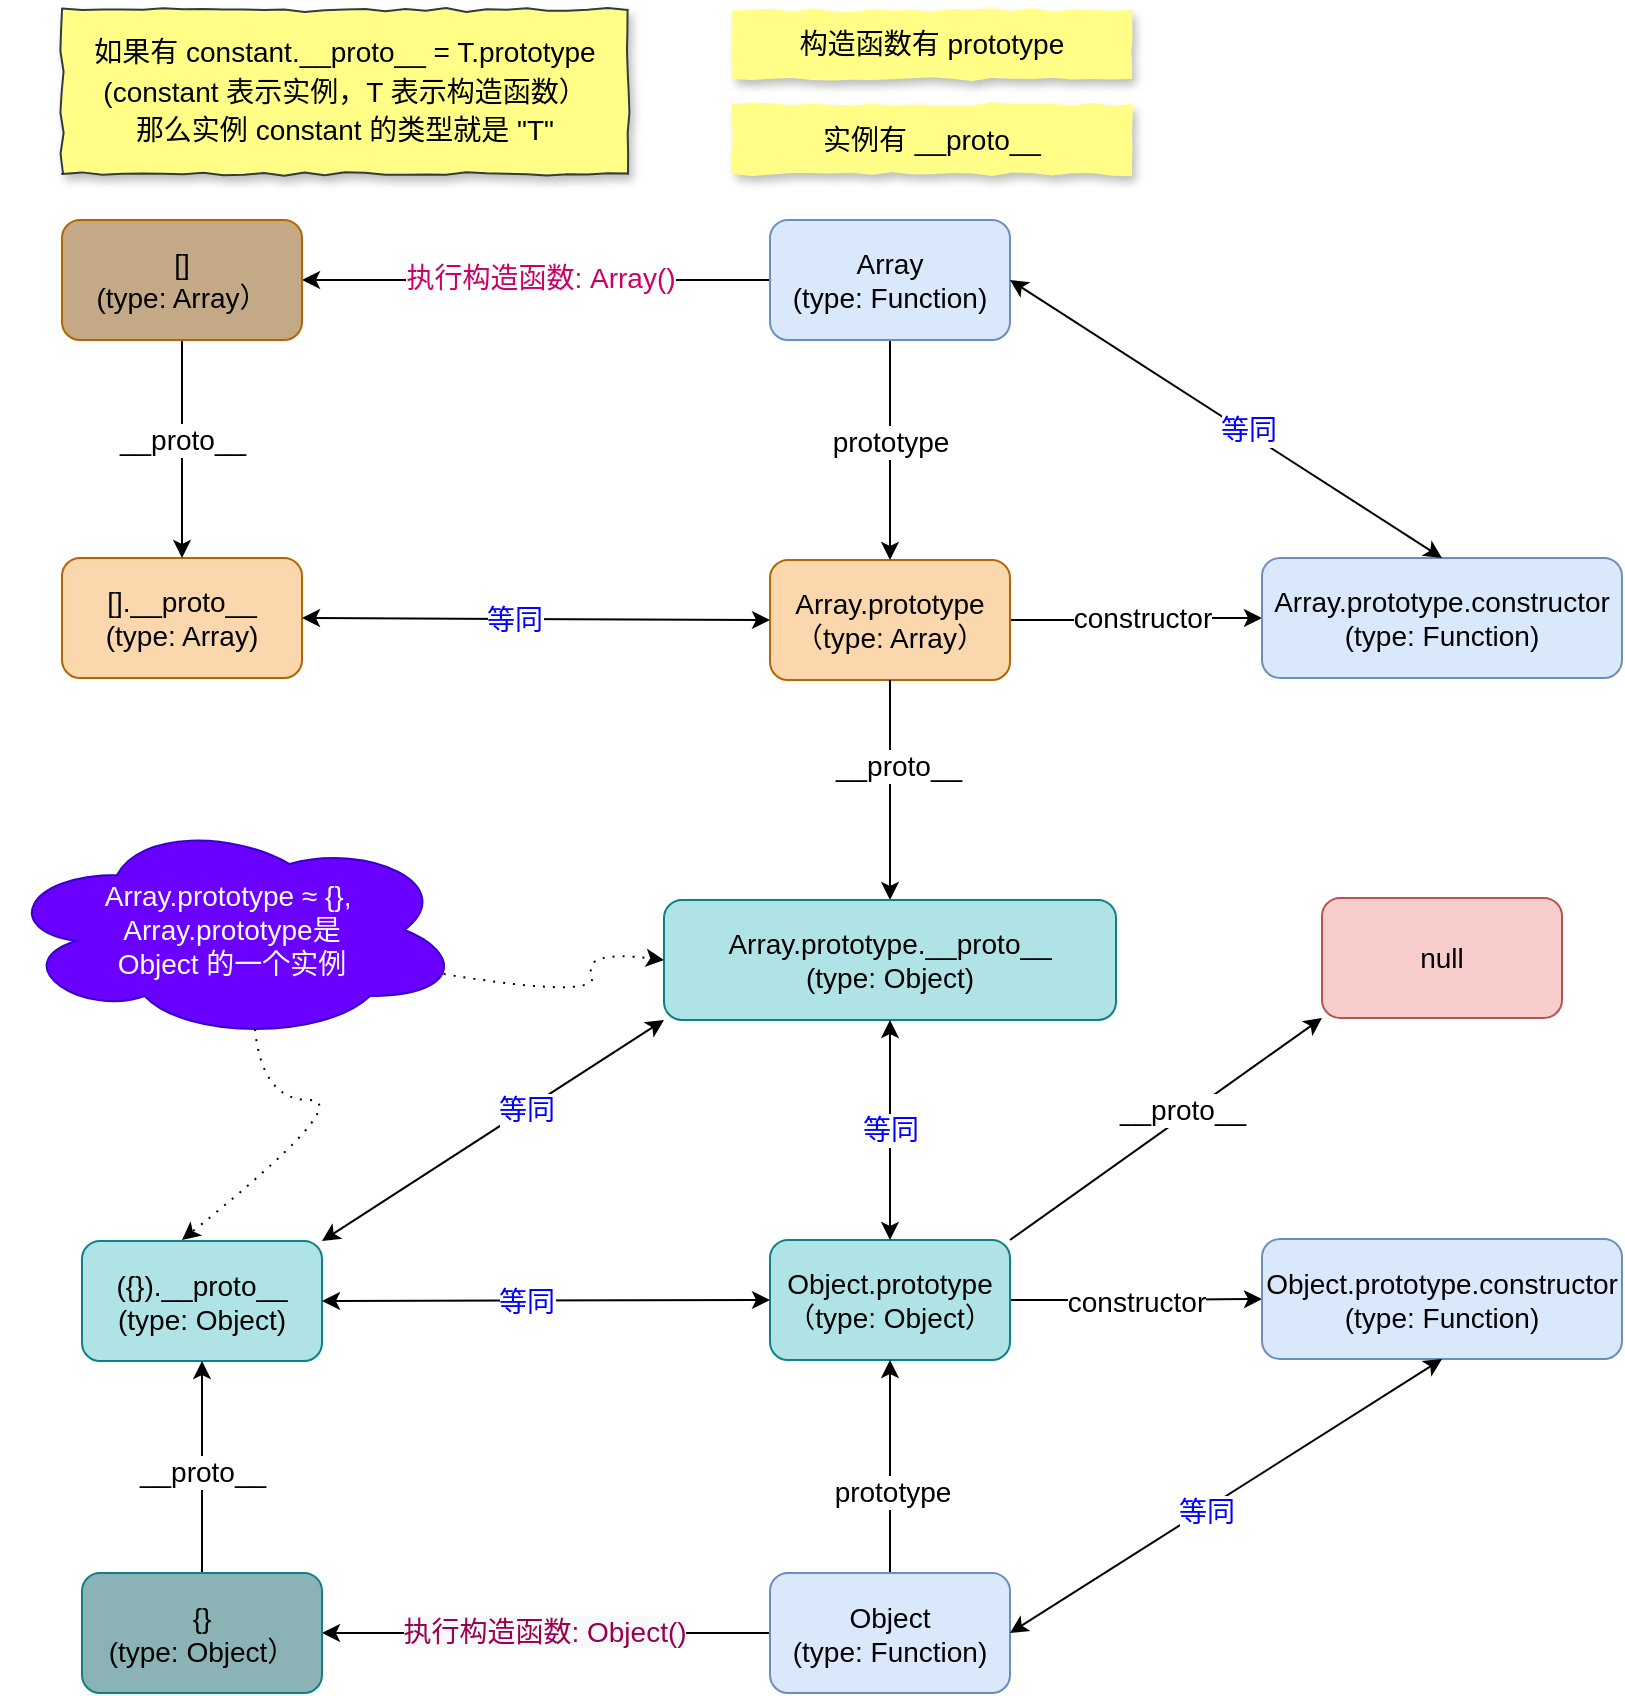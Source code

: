 <mxfile version="13.2.1" type="github"><diagram id="6fuhQ4RdPYM4thEtF7IS" name="Page-1"><mxGraphModel dx="2505" dy="1992" grid="0" gridSize="10" guides="1" tooltips="1" connect="1" arrows="1" fold="1" page="0" pageScale="1" pageWidth="1169" pageHeight="827" math="0" shadow="0"><root><mxCell id="0"/><mxCell id="1" parent="0"/><mxCell id="Vpr_0Vm7B1T0yCGiBSrG-17" style="edgeStyle=orthogonalEdgeStyle;rounded=0;orthogonalLoop=1;jettySize=auto;html=1;exitX=1;exitY=0.5;exitDx=0;exitDy=0;spacing=2;fontSize=14;" edge="1" parent="1" source="Vpr_0Vm7B1T0yCGiBSrG-1" target="Vpr_0Vm7B1T0yCGiBSrG-16"><mxGeometry relative="1" as="geometry"/></mxCell><mxCell id="Vpr_0Vm7B1T0yCGiBSrG-52" value="constructor" style="edgeLabel;html=1;align=center;verticalAlign=middle;resizable=0;points=[];fontSize=14;" vertex="1" connectable="0" parent="Vpr_0Vm7B1T0yCGiBSrG-17"><mxGeometry x="-0.273" y="-2" relative="1" as="geometry"><mxPoint x="20.17" y="-3" as="offset"/></mxGeometry></mxCell><mxCell id="Vpr_0Vm7B1T0yCGiBSrG-1" value="Array.prototype&lt;br style=&quot;font-size: 14px;&quot;&gt;（type: Array）" style="rounded=1;whiteSpace=wrap;html=1;spacing=2;fontSize=14;fillColor=#fad7ac;strokeColor=#b46504;" vertex="1" parent="1"><mxGeometry x="354" y="210" width="120" height="60" as="geometry"/></mxCell><mxCell id="Vpr_0Vm7B1T0yCGiBSrG-2" value="[].__proto__&lt;br style=&quot;font-size: 14px;&quot;&gt;(type: Array)" style="rounded=1;whiteSpace=wrap;html=1;spacing=2;fontSize=14;fillColor=#fad7ac;strokeColor=#b46504;" vertex="1" parent="1"><mxGeometry y="209" width="120" height="60" as="geometry"/></mxCell><mxCell id="Vpr_0Vm7B1T0yCGiBSrG-9" value="a" style="edgeStyle=orthogonalEdgeStyle;rounded=0;orthogonalLoop=1;jettySize=auto;html=1;exitX=0;exitY=0.5;exitDx=0;exitDy=0;entryX=1;entryY=0.5;entryDx=0;entryDy=0;spacing=2;fontSize=14;" edge="1" parent="1" source="Vpr_0Vm7B1T0yCGiBSrG-3" target="Vpr_0Vm7B1T0yCGiBSrG-7"><mxGeometry relative="1" as="geometry"/></mxCell><mxCell id="Vpr_0Vm7B1T0yCGiBSrG-10" value="执行构造函数: Array()" style="edgeLabel;html=1;align=center;verticalAlign=middle;resizable=0;points=[];spacing=2;fontSize=14;fontColor=#CC0066;" vertex="1" connectable="0" parent="Vpr_0Vm7B1T0yCGiBSrG-9"><mxGeometry x="0.193" y="-1" relative="1" as="geometry"><mxPoint x="24" as="offset"/></mxGeometry></mxCell><mxCell id="Vpr_0Vm7B1T0yCGiBSrG-13" style="edgeStyle=orthogonalEdgeStyle;rounded=0;orthogonalLoop=1;jettySize=auto;html=1;exitX=0.5;exitY=1;exitDx=0;exitDy=0;entryX=0.5;entryY=0;entryDx=0;entryDy=0;spacing=2;fontSize=14;" edge="1" parent="1" source="Vpr_0Vm7B1T0yCGiBSrG-3" target="Vpr_0Vm7B1T0yCGiBSrG-1"><mxGeometry relative="1" as="geometry"/></mxCell><mxCell id="Vpr_0Vm7B1T0yCGiBSrG-14" value="prototype" style="edgeLabel;html=1;align=center;verticalAlign=middle;resizable=0;points=[];spacing=2;fontSize=14;" vertex="1" connectable="0" parent="Vpr_0Vm7B1T0yCGiBSrG-13"><mxGeometry x="-0.236" y="-1" relative="1" as="geometry"><mxPoint x="1" y="8.33" as="offset"/></mxGeometry></mxCell><mxCell id="Vpr_0Vm7B1T0yCGiBSrG-3" value="Array&lt;br style=&quot;font-size: 14px;&quot;&gt;(type: Function)" style="rounded=1;whiteSpace=wrap;html=1;spacing=2;fontSize=14;fillColor=#dae8fc;strokeColor=#6c8ebf;" vertex="1" parent="1"><mxGeometry x="354" y="40" width="120" height="60" as="geometry"/></mxCell><mxCell id="Vpr_0Vm7B1T0yCGiBSrG-4" value="" style="endArrow=classic;startArrow=classic;html=1;exitX=1;exitY=0.5;exitDx=0;exitDy=0;entryX=0;entryY=0.5;entryDx=0;entryDy=0;spacing=2;fontSize=14;" edge="1" parent="1" source="Vpr_0Vm7B1T0yCGiBSrG-2" target="Vpr_0Vm7B1T0yCGiBSrG-1"><mxGeometry width="50" height="50" relative="1" as="geometry"><mxPoint x="304" y="290" as="sourcePoint"/><mxPoint x="354" y="240" as="targetPoint"/></mxGeometry></mxCell><mxCell id="Vpr_0Vm7B1T0yCGiBSrG-6" value="等同" style="edgeLabel;html=1;align=center;verticalAlign=middle;resizable=0;points=[];spacing=2;fontSize=14;fontColor=#0000FF;" vertex="1" connectable="0" parent="Vpr_0Vm7B1T0yCGiBSrG-4"><mxGeometry x="-0.242" y="-1" relative="1" as="geometry"><mxPoint x="17" y="-1" as="offset"/></mxGeometry></mxCell><mxCell id="Vpr_0Vm7B1T0yCGiBSrG-11" style="edgeStyle=orthogonalEdgeStyle;rounded=0;orthogonalLoop=1;jettySize=auto;html=1;exitX=0.5;exitY=1;exitDx=0;exitDy=0;entryX=0.5;entryY=0;entryDx=0;entryDy=0;spacing=2;fontSize=14;" edge="1" parent="1" source="Vpr_0Vm7B1T0yCGiBSrG-7" target="Vpr_0Vm7B1T0yCGiBSrG-2"><mxGeometry relative="1" as="geometry"/></mxCell><mxCell id="Vpr_0Vm7B1T0yCGiBSrG-12" value="__proto__" style="edgeLabel;html=1;align=center;verticalAlign=middle;resizable=0;points=[];spacing=2;fontSize=14;" vertex="1" connectable="0" parent="Vpr_0Vm7B1T0yCGiBSrG-11"><mxGeometry x="0.309" y="1" relative="1" as="geometry"><mxPoint x="-1" y="-22" as="offset"/></mxGeometry></mxCell><mxCell id="Vpr_0Vm7B1T0yCGiBSrG-7" value="[]&lt;br style=&quot;font-size: 14px;&quot;&gt;(type: Array）" style="rounded=1;whiteSpace=wrap;html=1;spacing=2;fontSize=14;fillColor=#C4A987;strokeColor=#b46504;" vertex="1" parent="1"><mxGeometry y="40" width="120" height="60" as="geometry"/></mxCell><mxCell id="Vpr_0Vm7B1T0yCGiBSrG-8" value="" style="endArrow=classic;html=1;exitX=0.5;exitY=1;exitDx=0;exitDy=0;spacing=2;fontSize=14;" edge="1" parent="1" source="Vpr_0Vm7B1T0yCGiBSrG-1"><mxGeometry width="50" height="50" relative="1" as="geometry"><mxPoint x="470" y="590" as="sourcePoint"/><mxPoint x="414" y="380" as="targetPoint"/></mxGeometry></mxCell><mxCell id="Vpr_0Vm7B1T0yCGiBSrG-21" value="__proto__" style="edgeLabel;html=1;align=center;verticalAlign=middle;resizable=0;points=[];spacing=2;fontSize=14;" vertex="1" connectable="0" parent="Vpr_0Vm7B1T0yCGiBSrG-8"><mxGeometry x="-0.218" y="4" relative="1" as="geometry"><mxPoint as="offset"/></mxGeometry></mxCell><mxCell id="Vpr_0Vm7B1T0yCGiBSrG-16" value="Array.prototype.constructor&lt;br style=&quot;font-size: 14px;&quot;&gt;(type: Function)" style="rounded=1;whiteSpace=wrap;html=1;spacing=2;fontSize=14;fillColor=#dae8fc;strokeColor=#6c8ebf;" vertex="1" parent="1"><mxGeometry x="600" y="209" width="180" height="60" as="geometry"/></mxCell><mxCell id="Vpr_0Vm7B1T0yCGiBSrG-18" value="" style="endArrow=classic;startArrow=classic;html=1;exitX=0.5;exitY=0;exitDx=0;exitDy=0;entryX=1;entryY=0.5;entryDx=0;entryDy=0;spacing=2;fontSize=14;" edge="1" parent="1" source="Vpr_0Vm7B1T0yCGiBSrG-16" target="Vpr_0Vm7B1T0yCGiBSrG-3"><mxGeometry width="50" height="50" relative="1" as="geometry"><mxPoint x="580" y="160" as="sourcePoint"/><mxPoint x="630" y="110" as="targetPoint"/></mxGeometry></mxCell><mxCell id="Vpr_0Vm7B1T0yCGiBSrG-19" value="等同" style="edgeLabel;html=1;align=center;verticalAlign=middle;resizable=0;points=[];spacing=2;fontSize=14;fontColor=#0000FF;" vertex="1" connectable="0" parent="Vpr_0Vm7B1T0yCGiBSrG-18"><mxGeometry x="-0.093" y="-1" relative="1" as="geometry"><mxPoint as="offset"/></mxGeometry></mxCell><mxCell id="Vpr_0Vm7B1T0yCGiBSrG-46" style="edgeStyle=orthogonalEdgeStyle;rounded=0;orthogonalLoop=1;jettySize=auto;html=1;exitX=1;exitY=0.5;exitDx=0;exitDy=0;entryX=0;entryY=0.5;entryDx=0;entryDy=0;fontSize=14;" edge="1" parent="1" source="Vpr_0Vm7B1T0yCGiBSrG-23" target="Vpr_0Vm7B1T0yCGiBSrG-35"><mxGeometry relative="1" as="geometry"/></mxCell><mxCell id="Vpr_0Vm7B1T0yCGiBSrG-53" value="constructor" style="edgeLabel;html=1;align=center;verticalAlign=middle;resizable=0;points=[];fontSize=14;" vertex="1" connectable="0" parent="Vpr_0Vm7B1T0yCGiBSrG-46"><mxGeometry x="0.003" y="-13" relative="1" as="geometry"><mxPoint y="-12" as="offset"/></mxGeometry></mxCell><mxCell id="Vpr_0Vm7B1T0yCGiBSrG-23" value="Object.prototype&lt;br style=&quot;font-size: 14px;&quot;&gt;（type: Object）" style="rounded=1;whiteSpace=wrap;html=1;spacing=2;fontSize=14;fillColor=#b0e3e6;strokeColor=#0e8088;" vertex="1" parent="1"><mxGeometry x="354" y="550" width="120" height="60" as="geometry"/></mxCell><mxCell id="Vpr_0Vm7B1T0yCGiBSrG-24" value="({}).__proto__&lt;br style=&quot;font-size: 14px;&quot;&gt;(type: Object)" style="rounded=1;whiteSpace=wrap;html=1;spacing=2;fontSize=14;fillColor=#b0e3e6;strokeColor=#0e8088;" vertex="1" parent="1"><mxGeometry x="10" y="550.5" width="120" height="60" as="geometry"/></mxCell><mxCell id="Vpr_0Vm7B1T0yCGiBSrG-25" style="edgeStyle=orthogonalEdgeStyle;rounded=0;orthogonalLoop=1;jettySize=auto;html=1;exitX=0;exitY=0.5;exitDx=0;exitDy=0;entryX=1;entryY=0.5;entryDx=0;entryDy=0;spacing=2;fontSize=14;" edge="1" parent="1" source="Vpr_0Vm7B1T0yCGiBSrG-29" target="Vpr_0Vm7B1T0yCGiBSrG-34"><mxGeometry relative="1" as="geometry"/></mxCell><mxCell id="Vpr_0Vm7B1T0yCGiBSrG-26" value="&lt;span style=&quot;background-color: rgb(248 , 249 , 250)&quot;&gt;执行构造函数: Object()&lt;/span&gt;" style="edgeLabel;html=1;align=center;verticalAlign=middle;resizable=0;points=[];spacing=2;fontSize=14;fontColor=#99004D;" vertex="1" connectable="0" parent="Vpr_0Vm7B1T0yCGiBSrG-25"><mxGeometry x="0.193" y="-1" relative="1" as="geometry"><mxPoint x="20" as="offset"/></mxGeometry></mxCell><mxCell id="Vpr_0Vm7B1T0yCGiBSrG-27" style="edgeStyle=orthogonalEdgeStyle;rounded=0;orthogonalLoop=1;jettySize=auto;html=1;exitX=0.5;exitY=0;exitDx=0;exitDy=0;entryX=0.5;entryY=1;entryDx=0;entryDy=0;spacing=2;fontSize=14;" edge="1" parent="1" source="Vpr_0Vm7B1T0yCGiBSrG-29" target="Vpr_0Vm7B1T0yCGiBSrG-23"><mxGeometry relative="1" as="geometry"/></mxCell><mxCell id="Vpr_0Vm7B1T0yCGiBSrG-28" value="prototype" style="edgeLabel;html=1;align=center;verticalAlign=middle;resizable=0;points=[];spacing=2;fontSize=14;" vertex="1" connectable="0" parent="Vpr_0Vm7B1T0yCGiBSrG-27"><mxGeometry x="-0.236" y="-1" relative="1" as="geometry"><mxPoint as="offset"/></mxGeometry></mxCell><mxCell id="Vpr_0Vm7B1T0yCGiBSrG-29" value="Object&lt;br style=&quot;font-size: 14px;&quot;&gt;(type: Function)" style="rounded=1;whiteSpace=wrap;html=1;spacing=2;fontSize=14;fillColor=#dae8fc;strokeColor=#6c8ebf;" vertex="1" parent="1"><mxGeometry x="354" y="716.5" width="120" height="60" as="geometry"/></mxCell><mxCell id="Vpr_0Vm7B1T0yCGiBSrG-30" value="" style="endArrow=classic;startArrow=classic;html=1;exitX=1;exitY=0.5;exitDx=0;exitDy=0;entryX=0;entryY=0.5;entryDx=0;entryDy=0;spacing=2;fontSize=14;" edge="1" parent="1" source="Vpr_0Vm7B1T0yCGiBSrG-24" target="Vpr_0Vm7B1T0yCGiBSrG-23"><mxGeometry width="50" height="50" relative="1" as="geometry"><mxPoint x="304" y="796.5" as="sourcePoint"/><mxPoint x="354" y="746.5" as="targetPoint"/></mxGeometry></mxCell><mxCell id="Vpr_0Vm7B1T0yCGiBSrG-31" value="等同" style="edgeLabel;html=1;align=center;verticalAlign=middle;resizable=0;points=[];spacing=2;fontSize=14;fontColor=#0000FF;" vertex="1" connectable="0" parent="Vpr_0Vm7B1T0yCGiBSrG-30"><mxGeometry x="-0.242" y="-1" relative="1" as="geometry"><mxPoint x="17" y="-1" as="offset"/></mxGeometry></mxCell><mxCell id="Vpr_0Vm7B1T0yCGiBSrG-32" style="edgeStyle=orthogonalEdgeStyle;rounded=0;orthogonalLoop=1;jettySize=auto;html=1;exitX=0.5;exitY=0;exitDx=0;exitDy=0;entryX=0.5;entryY=1;entryDx=0;entryDy=0;spacing=2;fontSize=14;" edge="1" parent="1" source="Vpr_0Vm7B1T0yCGiBSrG-34" target="Vpr_0Vm7B1T0yCGiBSrG-24"><mxGeometry relative="1" as="geometry"/></mxCell><mxCell id="Vpr_0Vm7B1T0yCGiBSrG-33" value="__proto__" style="edgeLabel;html=1;align=center;verticalAlign=middle;resizable=0;points=[];spacing=2;fontSize=14;" vertex="1" connectable="0" parent="Vpr_0Vm7B1T0yCGiBSrG-32"><mxGeometry x="0.309" y="1" relative="1" as="geometry"><mxPoint x="1" y="19" as="offset"/></mxGeometry></mxCell><mxCell id="Vpr_0Vm7B1T0yCGiBSrG-34" value="{}&lt;br style=&quot;font-size: 14px;&quot;&gt;(type: Object）" style="rounded=1;whiteSpace=wrap;html=1;spacing=2;fontSize=14;fillColor=#8BB3B5;strokeColor=#0e8088;" vertex="1" parent="1"><mxGeometry x="10" y="716.5" width="120" height="60" as="geometry"/></mxCell><mxCell id="Vpr_0Vm7B1T0yCGiBSrG-35" value="Object.prototype.constructor&lt;br style=&quot;font-size: 14px;&quot;&gt;(type: Function)" style="rounded=1;whiteSpace=wrap;html=1;spacing=2;fontSize=14;fillColor=#dae8fc;strokeColor=#6c8ebf;" vertex="1" parent="1"><mxGeometry x="600" y="549.5" width="180" height="60" as="geometry"/></mxCell><mxCell id="Vpr_0Vm7B1T0yCGiBSrG-36" value="" style="endArrow=classic;startArrow=classic;html=1;exitX=0.5;exitY=1;exitDx=0;exitDy=0;entryX=1;entryY=0.5;entryDx=0;entryDy=0;spacing=2;fontSize=14;" edge="1" parent="1" source="Vpr_0Vm7B1T0yCGiBSrG-35" target="Vpr_0Vm7B1T0yCGiBSrG-29"><mxGeometry width="50" height="50" relative="1" as="geometry"><mxPoint x="580" y="666.5" as="sourcePoint"/><mxPoint x="630" y="616.5" as="targetPoint"/></mxGeometry></mxCell><mxCell id="Vpr_0Vm7B1T0yCGiBSrG-37" value="等同" style="edgeLabel;html=1;align=center;verticalAlign=middle;resizable=0;points=[];spacing=2;fontSize=14;fontColor=#0000FF;" vertex="1" connectable="0" parent="Vpr_0Vm7B1T0yCGiBSrG-36"><mxGeometry x="-0.093" y="-1" relative="1" as="geometry"><mxPoint x="-19.34" y="15.43" as="offset"/></mxGeometry></mxCell><mxCell id="Vpr_0Vm7B1T0yCGiBSrG-38" value="" style="endArrow=classic;html=1;exitX=1;exitY=0;exitDx=0;exitDy=0;entryX=0;entryY=1;entryDx=0;entryDy=0;spacing=2;fontSize=14;" edge="1" parent="1" source="Vpr_0Vm7B1T0yCGiBSrG-23" target="Vpr_0Vm7B1T0yCGiBSrG-39"><mxGeometry width="50" height="50" relative="1" as="geometry"><mxPoint x="464" y="900" as="sourcePoint"/><mxPoint x="434" y="970" as="targetPoint"/></mxGeometry></mxCell><mxCell id="Vpr_0Vm7B1T0yCGiBSrG-40" value="__proto__" style="edgeLabel;html=1;align=center;verticalAlign=middle;resizable=0;points=[];fontSize=14;" vertex="1" connectable="0" parent="Vpr_0Vm7B1T0yCGiBSrG-38"><mxGeometry x="-0.133" y="4" relative="1" as="geometry"><mxPoint x="20.42" y="-13.92" as="offset"/></mxGeometry></mxCell><mxCell id="Vpr_0Vm7B1T0yCGiBSrG-39" value="null" style="rounded=1;whiteSpace=wrap;html=1;spacing=2;fontSize=14;fillColor=#f8cecc;strokeColor=#b85450;" vertex="1" parent="1"><mxGeometry x="630" y="379" width="120" height="60" as="geometry"/></mxCell><mxCell id="Vpr_0Vm7B1T0yCGiBSrG-44" value="实例有 __proto__" style="text;html=1;strokeColor=none;fillColor=#ffff88;align=center;verticalAlign=middle;whiteSpace=wrap;rounded=0;fontSize=14;shadow=1;comic=1;" vertex="1" parent="1"><mxGeometry x="335" y="-18" width="200" height="35" as="geometry"/></mxCell><mxCell id="Vpr_0Vm7B1T0yCGiBSrG-45" value="构造函数有 prototype" style="text;html=1;strokeColor=none;fillColor=#ffff88;align=center;verticalAlign=middle;whiteSpace=wrap;rounded=0;fontSize=14;shadow=1;comic=1;labelBackgroundColor=none;labelBorderColor=none;spacingTop=5;spacingBottom=5;" vertex="1" parent="1"><mxGeometry x="335" y="-65" width="200" height="34.5" as="geometry"/></mxCell><mxCell id="Vpr_0Vm7B1T0yCGiBSrG-47" value="Array.prototype.__proto__&lt;br&gt;(type: Object)" style="rounded=1;whiteSpace=wrap;html=1;fontSize=14;fillColor=#b0e3e6;strokeColor=#0e8088;" vertex="1" parent="1"><mxGeometry x="301" y="380" width="226" height="60" as="geometry"/></mxCell><mxCell id="Vpr_0Vm7B1T0yCGiBSrG-49" value="等同" style="endArrow=classic;startArrow=classic;html=1;fontSize=14;exitX=0.5;exitY=0;exitDx=0;exitDy=0;entryX=0.5;entryY=1;entryDx=0;entryDy=0;fontColor=#0000FF;" edge="1" parent="1" source="Vpr_0Vm7B1T0yCGiBSrG-23" target="Vpr_0Vm7B1T0yCGiBSrG-47"><mxGeometry width="50" height="50" relative="1" as="geometry"><mxPoint x="450" y="580" as="sourcePoint"/><mxPoint x="500" y="530" as="targetPoint"/></mxGeometry></mxCell><mxCell id="Vpr_0Vm7B1T0yCGiBSrG-50" value="" style="endArrow=classic;startArrow=classic;html=1;fontSize=14;exitX=1;exitY=0;exitDx=0;exitDy=0;entryX=0;entryY=1;entryDx=0;entryDy=0;" edge="1" parent="1" source="Vpr_0Vm7B1T0yCGiBSrG-24" target="Vpr_0Vm7B1T0yCGiBSrG-47"><mxGeometry width="50" height="50" relative="1" as="geometry"><mxPoint x="450" y="580" as="sourcePoint"/><mxPoint x="500" y="530" as="targetPoint"/></mxGeometry></mxCell><mxCell id="Vpr_0Vm7B1T0yCGiBSrG-51" value="等同" style="edgeLabel;html=1;align=center;verticalAlign=middle;resizable=0;points=[];fontSize=14;fontColor=#0000FF;" vertex="1" connectable="0" parent="Vpr_0Vm7B1T0yCGiBSrG-50"><mxGeometry x="0.191" relative="1" as="geometry"><mxPoint as="offset"/></mxGeometry></mxCell><mxCell id="Vpr_0Vm7B1T0yCGiBSrG-54" value="Array.prototype ≈ {},&amp;nbsp;&lt;br&gt;Array.prototype是&lt;br&gt;Object 的一个实例" style="ellipse;shape=cloud;whiteSpace=wrap;html=1;fontSize=14;fillColor=#6a00ff;strokeColor=#3700CC;fontColor=#ffffff;" vertex="1" parent="1"><mxGeometry x="-30" y="340" width="230" height="110" as="geometry"/></mxCell><mxCell id="Vpr_0Vm7B1T0yCGiBSrG-58" value="" style="curved=1;endArrow=classic;html=1;fontSize=14;exitX=0.55;exitY=0.95;exitDx=0;exitDy=0;exitPerimeter=0;dashed=1;dashPattern=1 4;" edge="1" parent="1" source="Vpr_0Vm7B1T0yCGiBSrG-54"><mxGeometry width="50" height="50" relative="1" as="geometry"><mxPoint x="430" y="490" as="sourcePoint"/><mxPoint x="60" y="550" as="targetPoint"/><Array as="points"><mxPoint x="100" y="480"/><mxPoint x="147" y="480"/></Array></mxGeometry></mxCell><mxCell id="Vpr_0Vm7B1T0yCGiBSrG-59" value="" style="curved=1;endArrow=classic;html=1;fontSize=14;exitX=0.96;exitY=0.7;exitDx=0;exitDy=0;exitPerimeter=0;entryX=0;entryY=0.5;entryDx=0;entryDy=0;dashed=1;dashPattern=1 4;" edge="1" parent="1" source="Vpr_0Vm7B1T0yCGiBSrG-54" target="Vpr_0Vm7B1T0yCGiBSrG-47"><mxGeometry width="50" height="50" relative="1" as="geometry"><mxPoint x="220" y="370" as="sourcePoint"/><mxPoint x="270" y="320" as="targetPoint"/><Array as="points"><mxPoint x="270" y="430"/><mxPoint x="260" y="405"/></Array></mxGeometry></mxCell><mxCell id="Vpr_0Vm7B1T0yCGiBSrG-60" value="&lt;p style=&quot;line-height: 140%&quot;&gt;如果有 constant.__proto__ = T.prototype&lt;br&gt;(constant 表示实例，T 表示构造函数）&lt;br&gt;那么实例 constant 的类型就是 &quot;T&quot;&lt;/p&gt;" style="text;html=1;strokeColor=#36393d;fillColor=#ffff88;align=center;verticalAlign=middle;whiteSpace=wrap;rounded=0;fontSize=14;shadow=1;glass=0;comic=1;spacingTop=5;spacingBottom=5;" vertex="1" parent="1"><mxGeometry y="-65" width="283" height="82" as="geometry"/></mxCell></root></mxGraphModel></diagram></mxfile>